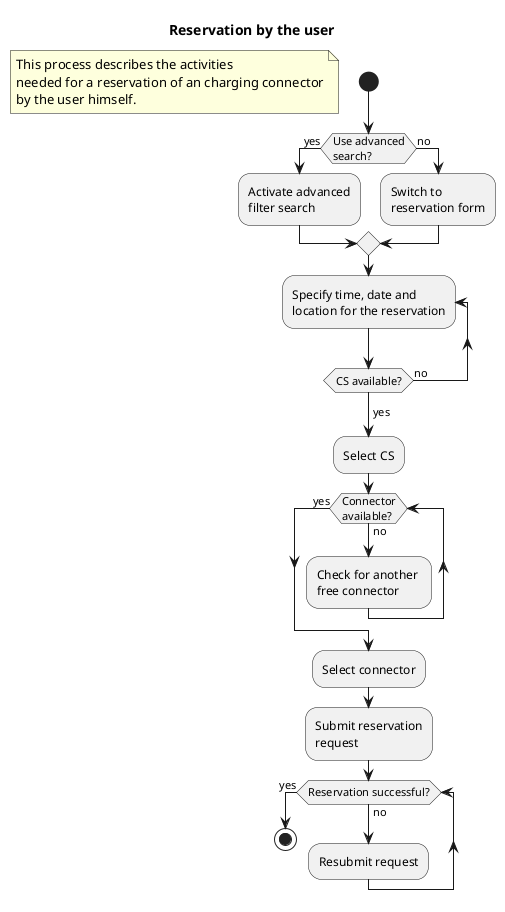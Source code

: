 @startuml

title Reservation by the user

start

floating note left
    This process describes the activities
    needed for a reservation of an charging connector
    by the user himself.
end note

if (Use advanced\nsearch?) then (yes)
    :Activate advanced\nfilter search;
else (no)
    :Switch to\nreservation form;
endif

repeat :Specify time, date and\nlocation for the reservation;

repeat while (CS available?) is (no)
-> yes;
:Select CS;

while (Connector\navailable?) is (no)
    :Check for another \nfree connector;
endwhile (yes)
:Select connector;

:Submit reservation\nrequest;

while (Reservation successful?) is (no)
    :Resubmit request;
endwhile (yes)

stop

@enduml